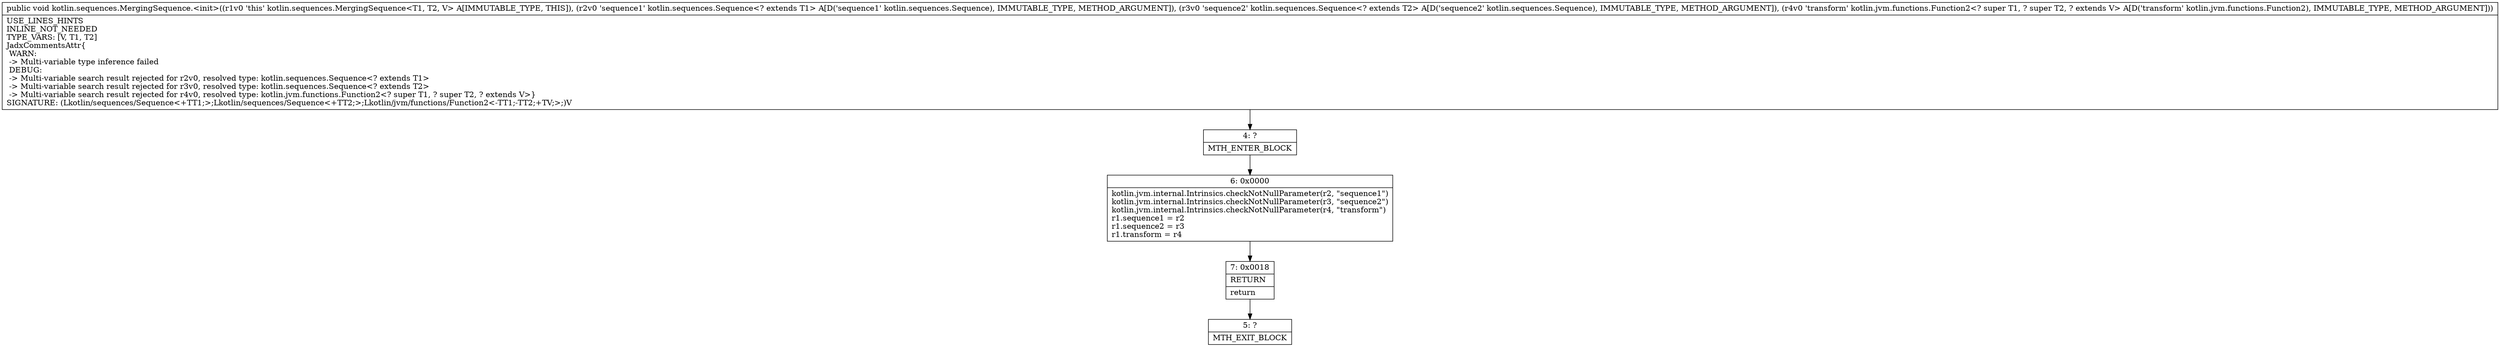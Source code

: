 digraph "CFG forkotlin.sequences.MergingSequence.\<init\>(Lkotlin\/sequences\/Sequence;Lkotlin\/sequences\/Sequence;Lkotlin\/jvm\/functions\/Function2;)V" {
Node_4 [shape=record,label="{4\:\ ?|MTH_ENTER_BLOCK\l}"];
Node_6 [shape=record,label="{6\:\ 0x0000|kotlin.jvm.internal.Intrinsics.checkNotNullParameter(r2, \"sequence1\")\lkotlin.jvm.internal.Intrinsics.checkNotNullParameter(r3, \"sequence2\")\lkotlin.jvm.internal.Intrinsics.checkNotNullParameter(r4, \"transform\")\lr1.sequence1 = r2\lr1.sequence2 = r3\lr1.transform = r4\l}"];
Node_7 [shape=record,label="{7\:\ 0x0018|RETURN\l|return\l}"];
Node_5 [shape=record,label="{5\:\ ?|MTH_EXIT_BLOCK\l}"];
MethodNode[shape=record,label="{public void kotlin.sequences.MergingSequence.\<init\>((r1v0 'this' kotlin.sequences.MergingSequence\<T1, T2, V\> A[IMMUTABLE_TYPE, THIS]), (r2v0 'sequence1' kotlin.sequences.Sequence\<? extends T1\> A[D('sequence1' kotlin.sequences.Sequence), IMMUTABLE_TYPE, METHOD_ARGUMENT]), (r3v0 'sequence2' kotlin.sequences.Sequence\<? extends T2\> A[D('sequence2' kotlin.sequences.Sequence), IMMUTABLE_TYPE, METHOD_ARGUMENT]), (r4v0 'transform' kotlin.jvm.functions.Function2\<? super T1, ? super T2, ? extends V\> A[D('transform' kotlin.jvm.functions.Function2), IMMUTABLE_TYPE, METHOD_ARGUMENT]))  | USE_LINES_HINTS\lINLINE_NOT_NEEDED\lTYPE_VARS: [V, T1, T2]\lJadxCommentsAttr\{\l WARN: \l \-\> Multi\-variable type inference failed\l DEBUG: \l \-\> Multi\-variable search result rejected for r2v0, resolved type: kotlin.sequences.Sequence\<? extends T1\>\l \-\> Multi\-variable search result rejected for r3v0, resolved type: kotlin.sequences.Sequence\<? extends T2\>\l \-\> Multi\-variable search result rejected for r4v0, resolved type: kotlin.jvm.functions.Function2\<? super T1, ? super T2, ? extends V\>\}\lSIGNATURE: (Lkotlin\/sequences\/Sequence\<+TT1;\>;Lkotlin\/sequences\/Sequence\<+TT2;\>;Lkotlin\/jvm\/functions\/Function2\<\-TT1;\-TT2;+TV;\>;)V\l}"];
MethodNode -> Node_4;Node_4 -> Node_6;
Node_6 -> Node_7;
Node_7 -> Node_5;
}

